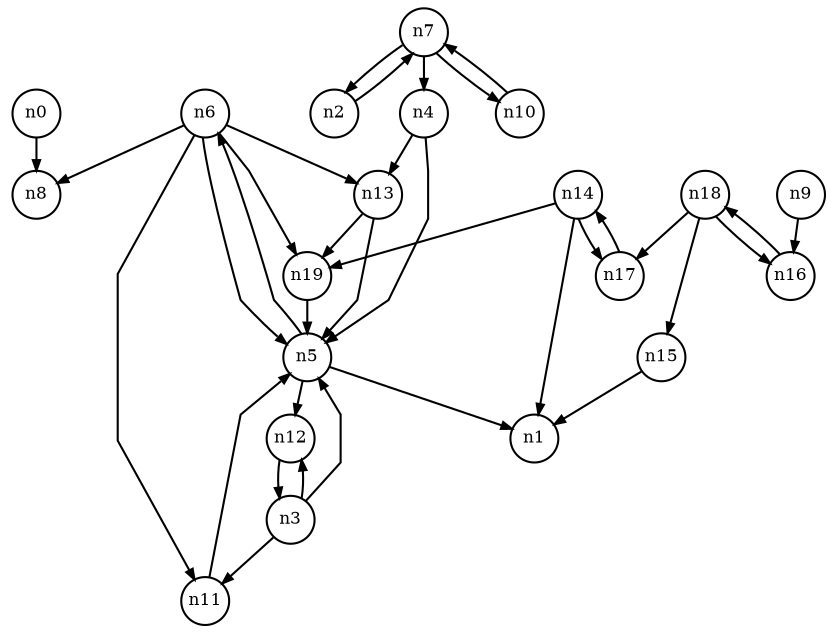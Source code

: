 digraph G{
splines=polyline;
ranksep=0.22;
nodesep=0.22;
nodesize=0.16;
fontsize=8
edge [arrowsize=0.5]
node [fontsize=8 shape=circle width=0.32 fixedsize=shape];

n0 -> n8
n5 -> n1
n5 -> n12
n5 -> n6
n3 -> n5
n3 -> n11
n3 -> n12
n11 -> n5
n12 -> n3
n4 -> n5
n4 -> n13
n13 -> n5
n13 -> n19
n6 -> n5
n6 -> n8
n6 -> n11
n6 -> n13
n6 -> n19
n19 -> n5
n2 -> n7
n7 -> n2
n7 -> n4
n7 -> n10
n10 -> n7
n16 -> n18
n9 -> n16
n14 -> n1
n14 -> n17
n14 -> n19
n17 -> n14
n15 -> n1
n18 -> n15
n18 -> n16
n18 -> n17
}
